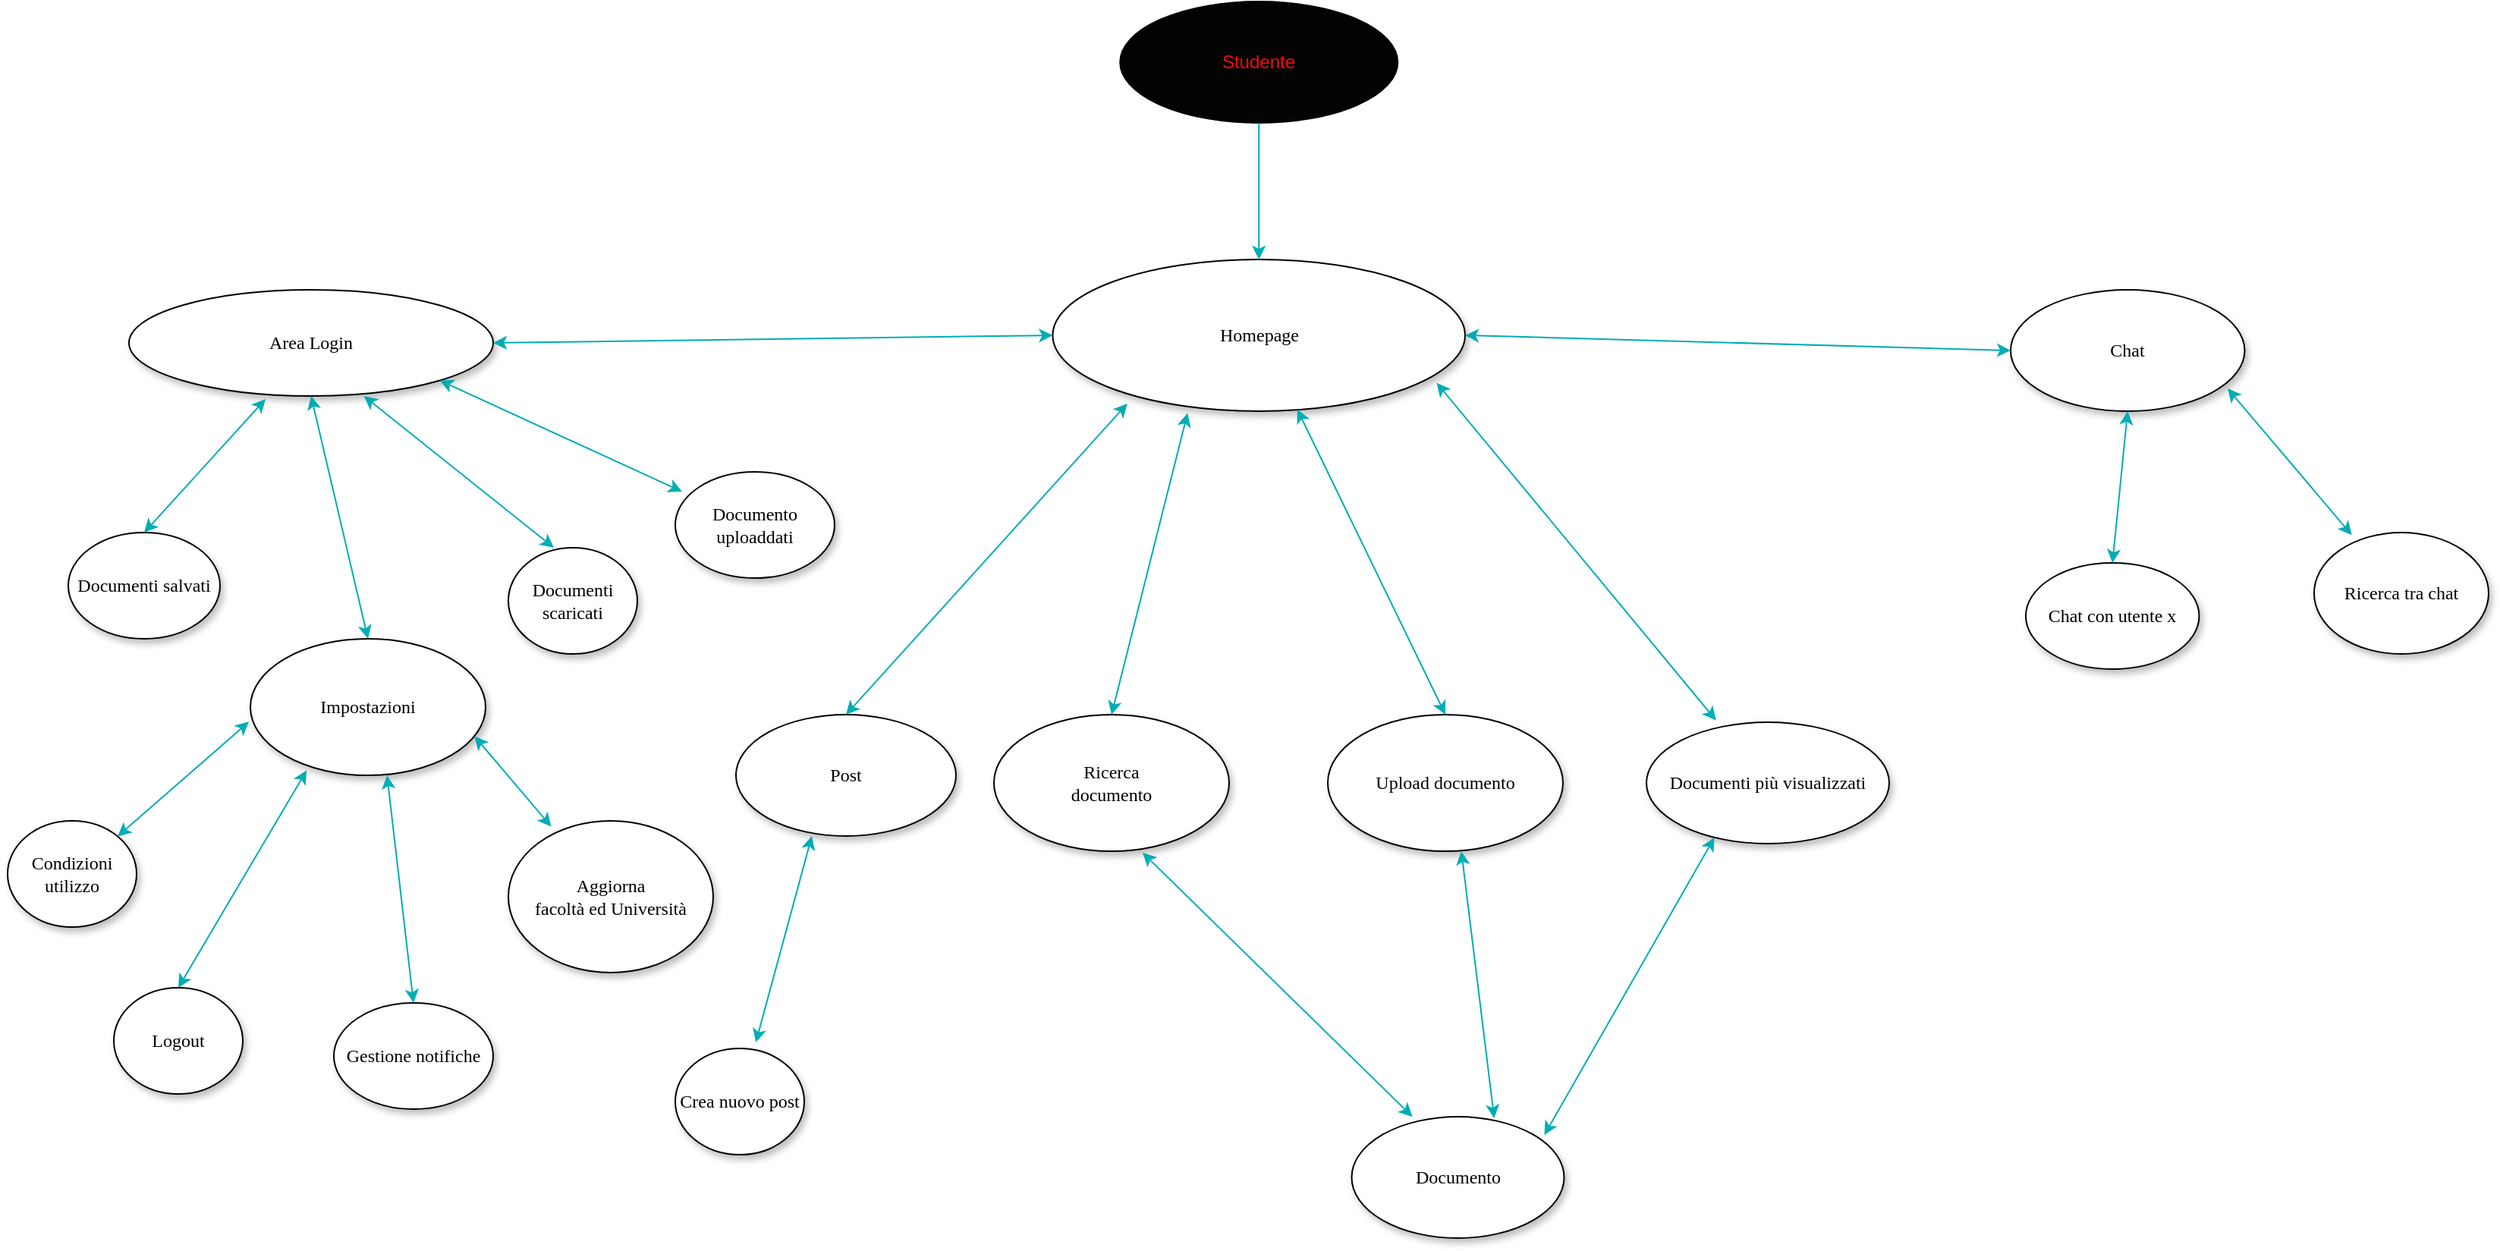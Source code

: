 <mxfile version="20.6.1" type="google"><diagram id="xeksh1kA4uZqTGsMK959" name="Page-1"><mxGraphModel grid="1" page="1" gridSize="10" guides="1" tooltips="1" connect="1" arrows="1" fold="1" pageScale="1" pageWidth="850" pageHeight="1100" math="0" shadow="0"><root><mxCell id="0"/><mxCell id="1" parent="0"/><mxCell id="IQy5hMM-luLO5s96C-xl-1" value="Homepage" style="ellipse;whiteSpace=wrap;html=1;rounded=0;shadow=1;comic=0;labelBackgroundColor=none;strokeWidth=1;fontFamily=Verdana;fontSize=12;align=center;" vertex="1" parent="1"><mxGeometry x="688.74" y="200" width="271.75" height="100" as="geometry"/></mxCell><mxCell id="IQy5hMM-luLO5s96C-xl-2" value="Post" style="ellipse;whiteSpace=wrap;html=1;rounded=0;shadow=1;comic=0;labelBackgroundColor=none;strokeWidth=1;fontFamily=Verdana;fontSize=12;align=center;" vertex="1" parent="1"><mxGeometry x="480" y="500" width="145" height="80" as="geometry"/></mxCell><mxCell id="IQy5hMM-luLO5s96C-xl-3" value="Area Login" style="ellipse;whiteSpace=wrap;html=1;rounded=0;shadow=1;comic=0;labelBackgroundColor=none;strokeWidth=1;fontFamily=Verdana;fontSize=12;align=center;" vertex="1" parent="1"><mxGeometry x="80" y="220" width="240" height="70" as="geometry"/></mxCell><mxCell id="IQy5hMM-luLO5s96C-xl-4" value="Studente" style="ellipse;whiteSpace=wrap;html=1;gradientColor=none;fillColor=#030303;fontColor=#FF0808;" vertex="1" parent="1"><mxGeometry x="733.12" y="30" width="183" height="80" as="geometry"/></mxCell><mxCell id="IQy5hMM-luLO5s96C-xl-5" value="" style="endArrow=classic;startArrow=classic;html=1;rounded=0;shadow=0;strokeColor=#00ADB3;sourcePerimeterSpacing=5;targetPerimeterSpacing=5;jumpStyle=gap;exitX=1;exitY=0.5;exitDx=0;exitDy=0;entryX=0;entryY=0.5;entryDx=0;entryDy=0;" edge="1" parent="1" source="IQy5hMM-luLO5s96C-xl-3" target="IQy5hMM-luLO5s96C-xl-1"><mxGeometry width="50" height="50" relative="1" as="geometry"><mxPoint x="552.5" y="285" as="sourcePoint"/><mxPoint x="857.5" y="480" as="targetPoint"/></mxGeometry></mxCell><mxCell id="IQy5hMM-luLO5s96C-xl-6" value="" style="endArrow=classic;startArrow=classic;html=1;rounded=0;shadow=0;strokeColor=#00ADB3;sourcePerimeterSpacing=5;targetPerimeterSpacing=5;jumpStyle=gap;exitX=0.5;exitY=0;exitDx=0;exitDy=0;entryX=0.181;entryY=0.95;entryDx=0;entryDy=0;entryPerimeter=0;" edge="1" parent="1" source="IQy5hMM-luLO5s96C-xl-2" target="IQy5hMM-luLO5s96C-xl-1"><mxGeometry width="50" height="50" relative="1" as="geometry"><mxPoint x="492.5" y="365" as="sourcePoint"/><mxPoint x="777.5" y="340" as="targetPoint"/></mxGeometry></mxCell><mxCell id="IQy5hMM-luLO5s96C-xl-7" value="&lt;div&gt;Ricerca&lt;/div&gt;&lt;div&gt;documento&lt;br&gt;&lt;/div&gt;" style="ellipse;whiteSpace=wrap;html=1;rounded=0;shadow=1;comic=0;labelBackgroundColor=none;strokeWidth=1;fontFamily=Verdana;fontSize=12;align=center;" vertex="1" parent="1"><mxGeometry x="650" y="500" width="155" height="90" as="geometry"/></mxCell><mxCell id="IQy5hMM-luLO5s96C-xl-8" value="" style="endArrow=classic;startArrow=classic;html=1;rounded=0;shadow=0;strokeColor=#00ADB3;sourcePerimeterSpacing=5;targetPerimeterSpacing=5;jumpStyle=gap;exitX=0.5;exitY=0;exitDx=0;exitDy=0;entryX=0.327;entryY=1.013;entryDx=0;entryDy=0;entryPerimeter=0;" edge="1" parent="1" source="IQy5hMM-luLO5s96C-xl-7" target="IQy5hMM-luLO5s96C-xl-1"><mxGeometry width="50" height="50" relative="1" as="geometry"><mxPoint x="740" y="440" as="sourcePoint"/><mxPoint x="793.49" y="353" as="targetPoint"/></mxGeometry></mxCell><mxCell id="IQy5hMM-luLO5s96C-xl-9" value="Logout" style="ellipse;whiteSpace=wrap;html=1;rounded=0;shadow=1;comic=0;labelBackgroundColor=none;strokeWidth=1;fontFamily=Verdana;fontSize=12;align=center;" vertex="1" parent="1"><mxGeometry x="70" y="680" width="85" height="70" as="geometry"/></mxCell><mxCell id="IQy5hMM-luLO5s96C-xl-10" value="" style="endArrow=classic;html=1;rounded=0;shadow=0;strokeColor=#00ADB3;fontColor=#FF0808;sourcePerimeterSpacing=5;targetPerimeterSpacing=5;jumpStyle=gap;entryX=0.5;entryY=0;entryDx=0;entryDy=0;exitX=0.5;exitY=1;exitDx=0;exitDy=0;" edge="1" parent="1" source="IQy5hMM-luLO5s96C-xl-4" target="IQy5hMM-luLO5s96C-xl-1"><mxGeometry width="50" height="50" relative="1" as="geometry"><mxPoint x="724.5" y="240" as="sourcePoint"/><mxPoint x="794.5" y="210" as="targetPoint"/></mxGeometry></mxCell><mxCell id="IQy5hMM-luLO5s96C-xl-11" value="" style="endArrow=classic;startArrow=classic;html=1;rounded=0;shadow=0;strokeColor=#00ADB3;sourcePerimeterSpacing=5;targetPerimeterSpacing=5;jumpStyle=gap;exitX=0.239;exitY=0.964;exitDx=0;exitDy=0;entryX=0.5;entryY=0;entryDx=0;entryDy=0;exitPerimeter=0;" edge="1" parent="1" source="IQy5hMM-luLO5s96C-xl-12" target="IQy5hMM-luLO5s96C-xl-9"><mxGeometry width="50" height="50" relative="1" as="geometry"><mxPoint x="262.18" y="470" as="sourcePoint"/><mxPoint x="-12.82" y="580" as="targetPoint"/></mxGeometry></mxCell><mxCell id="IQy5hMM-luLO5s96C-xl-12" value="Impostazioni" style="ellipse;whiteSpace=wrap;html=1;rounded=0;shadow=1;comic=0;labelBackgroundColor=none;strokeWidth=1;fontFamily=Verdana;fontSize=12;align=center;" vertex="1" parent="1"><mxGeometry x="160" y="450" width="155" height="90" as="geometry"/></mxCell><mxCell id="IQy5hMM-luLO5s96C-xl-13" value="" style="endArrow=classic;startArrow=classic;html=1;rounded=0;shadow=0;strokeColor=#00ADB3;sourcePerimeterSpacing=5;targetPerimeterSpacing=5;jumpStyle=gap;entryX=0.5;entryY=0;entryDx=0;entryDy=0;exitX=0.5;exitY=1;exitDx=0;exitDy=0;" edge="1" parent="1" source="IQy5hMM-luLO5s96C-xl-3" target="IQy5hMM-luLO5s96C-xl-12"><mxGeometry width="50" height="50" relative="1" as="geometry"><mxPoint x="488.64" y="311.65" as="sourcePoint"/><mxPoint x="210" y="510" as="targetPoint"/></mxGeometry></mxCell><mxCell id="IQy5hMM-luLO5s96C-xl-14" value="Chat" style="ellipse;whiteSpace=wrap;html=1;rounded=0;shadow=1;comic=0;labelBackgroundColor=none;strokeWidth=1;fontFamily=Verdana;fontSize=12;align=center;" vertex="1" parent="1"><mxGeometry x="1320" y="220" width="154.25" height="80" as="geometry"/></mxCell><mxCell id="IQy5hMM-luLO5s96C-xl-15" value="Crea nuovo post" style="ellipse;whiteSpace=wrap;html=1;rounded=0;shadow=1;comic=0;labelBackgroundColor=none;strokeWidth=1;fontFamily=Verdana;fontSize=12;align=center;" vertex="1" parent="1"><mxGeometry x="440" y="720" width="85" height="70" as="geometry"/></mxCell><mxCell id="IQy5hMM-luLO5s96C-xl-16" value="Condizioni utilizzo" style="ellipse;whiteSpace=wrap;html=1;rounded=0;shadow=1;comic=0;labelBackgroundColor=none;strokeWidth=1;fontFamily=Verdana;fontSize=12;align=center;" vertex="1" parent="1"><mxGeometry y="570" width="85" height="70" as="geometry"/></mxCell><mxCell id="IQy5hMM-luLO5s96C-xl-17" value="" style="endArrow=classic;startArrow=classic;html=1;rounded=0;shadow=0;strokeColor=#00ADB3;sourcePerimeterSpacing=5;targetPerimeterSpacing=5;jumpStyle=gap;exitX=-0.006;exitY=0.607;exitDx=0;exitDy=0;exitPerimeter=0;entryX=1;entryY=0;entryDx=0;entryDy=0;" edge="1" parent="1" source="IQy5hMM-luLO5s96C-xl-12" target="IQy5hMM-luLO5s96C-xl-16"><mxGeometry width="50" height="50" relative="1" as="geometry"><mxPoint x="186.63" y="465.85" as="sourcePoint"/><mxPoint x="59.995" y="642.52" as="targetPoint"/></mxGeometry></mxCell><mxCell id="IQy5hMM-luLO5s96C-xl-18" value="Documenti salvati" style="ellipse;whiteSpace=wrap;html=1;rounded=0;shadow=1;comic=0;labelBackgroundColor=none;strokeWidth=1;fontFamily=Verdana;fontSize=12;align=center;" vertex="1" parent="1"><mxGeometry x="40" y="380" width="100" height="70" as="geometry"/></mxCell><mxCell id="IQy5hMM-luLO5s96C-xl-19" value="" style="endArrow=classic;startArrow=classic;html=1;rounded=0;shadow=0;strokeColor=#00ADB3;sourcePerimeterSpacing=5;targetPerimeterSpacing=5;jumpStyle=gap;entryX=0.5;entryY=0;entryDx=0;entryDy=0;exitX=0.375;exitY=1.029;exitDx=0;exitDy=0;exitPerimeter=0;" edge="1" parent="1" source="IQy5hMM-luLO5s96C-xl-3" target="IQy5hMM-luLO5s96C-xl-18"><mxGeometry width="50" height="50" relative="1" as="geometry"><mxPoint x="207.514" y="290.148" as="sourcePoint"/><mxPoint x="117.552" y="340.251" as="targetPoint"/></mxGeometry></mxCell><mxCell id="IQy5hMM-luLO5s96C-xl-20" value="" style="endArrow=classic;startArrow=classic;html=1;rounded=0;shadow=0;strokeColor=#00ADB3;sourcePerimeterSpacing=5;targetPerimeterSpacing=5;jumpStyle=gap;entryX=0.345;entryY=1;entryDx=0;entryDy=0;entryPerimeter=0;" edge="1" parent="1" source="IQy5hMM-luLO5s96C-xl-15" target="IQy5hMM-luLO5s96C-xl-2"><mxGeometry width="50" height="50" relative="1" as="geometry"><mxPoint x="591.17" y="640.84" as="sourcePoint"/><mxPoint x="650" y="590" as="targetPoint"/></mxGeometry></mxCell><mxCell id="IQy5hMM-luLO5s96C-xl-21" value="" style="endArrow=classic;startArrow=classic;html=1;rounded=0;shadow=0;strokeColor=#00ADB3;sourcePerimeterSpacing=5;targetPerimeterSpacing=5;jumpStyle=gap;entryX=1;entryY=0.5;entryDx=0;entryDy=0;exitX=0;exitY=0.5;exitDx=0;exitDy=0;" edge="1" parent="1" source="IQy5hMM-luLO5s96C-xl-14" target="IQy5hMM-luLO5s96C-xl-1"><mxGeometry width="50" height="50" relative="1" as="geometry"><mxPoint x="1020" y="260" as="sourcePoint"/><mxPoint x="888.998" y="288.368" as="targetPoint"/></mxGeometry></mxCell><mxCell id="IQy5hMM-luLO5s96C-xl-22" value="Ricerca tra chat" style="ellipse;whiteSpace=wrap;html=1;rounded=0;shadow=1;comic=0;labelBackgroundColor=none;strokeWidth=1;fontFamily=Verdana;fontSize=12;align=center;" vertex="1" parent="1"><mxGeometry x="1520" y="380" width="115" height="80" as="geometry"/></mxCell><mxCell id="IQy5hMM-luLO5s96C-xl-23" value="" style="endArrow=classic;startArrow=classic;html=1;rounded=0;shadow=0;strokeColor=#00ADB3;sourcePerimeterSpacing=5;targetPerimeterSpacing=5;jumpStyle=gap;entryX=0.927;entryY=0.813;entryDx=0;entryDy=0;entryPerimeter=0;" edge="1" parent="1" source="IQy5hMM-luLO5s96C-xl-22" target="IQy5hMM-luLO5s96C-xl-14"><mxGeometry width="50" height="50" relative="1" as="geometry"><mxPoint x="1090.0" y="280" as="sourcePoint"/><mxPoint x="911.75" y="260" as="targetPoint"/></mxGeometry></mxCell><mxCell id="IQy5hMM-luLO5s96C-xl-24" value="Gestione notifiche" style="ellipse;whiteSpace=wrap;html=1;rounded=0;shadow=1;comic=0;labelBackgroundColor=none;strokeWidth=1;fontFamily=Verdana;fontSize=12;align=center;" vertex="1" parent="1"><mxGeometry x="215" y="690" width="105" height="70" as="geometry"/></mxCell><mxCell id="IQy5hMM-luLO5s96C-xl-25" value="" style="endArrow=classic;startArrow=classic;html=1;rounded=0;shadow=0;strokeColor=#00ADB3;sourcePerimeterSpacing=5;targetPerimeterSpacing=5;jumpStyle=gap;exitX=0.581;exitY=1;exitDx=0;exitDy=0;entryX=0.5;entryY=0;entryDx=0;entryDy=0;exitPerimeter=0;" edge="1" parent="1" source="IQy5hMM-luLO5s96C-xl-12" target="IQy5hMM-luLO5s96C-xl-24"><mxGeometry width="50" height="50" relative="1" as="geometry"><mxPoint x="177.495" y="647.48" as="sourcePoint"/><mxPoint x="139.68" y="720" as="targetPoint"/></mxGeometry></mxCell><mxCell id="IQy5hMM-luLO5s96C-xl-26" value="Documenti scaricati" style="ellipse;whiteSpace=wrap;html=1;rounded=0;shadow=1;comic=0;labelBackgroundColor=none;strokeWidth=1;fontFamily=Verdana;fontSize=12;align=center;" vertex="1" parent="1"><mxGeometry x="330" y="390" width="85" height="70" as="geometry"/></mxCell><mxCell id="IQy5hMM-luLO5s96C-xl-27" value="" style="endArrow=classic;startArrow=classic;html=1;rounded=0;shadow=0;strokeColor=#00ADB3;sourcePerimeterSpacing=5;targetPerimeterSpacing=5;jumpStyle=gap;entryX=0.353;entryY=0;entryDx=0;entryDy=0;exitX=0.645;exitY=1;exitDx=0;exitDy=0;exitPerimeter=0;entryPerimeter=0;" edge="1" parent="1" source="IQy5hMM-luLO5s96C-xl-3" target="IQy5hMM-luLO5s96C-xl-26"><mxGeometry width="50" height="50" relative="1" as="geometry"><mxPoint x="252.5" y="290" as="sourcePoint"/><mxPoint x="237.5" y="360" as="targetPoint"/></mxGeometry></mxCell><mxCell id="IQy5hMM-luLO5s96C-xl-30" value="Chat con utente x" style="ellipse;whiteSpace=wrap;html=1;rounded=0;shadow=1;comic=0;labelBackgroundColor=none;strokeWidth=1;fontFamily=Verdana;fontSize=12;align=center;" vertex="1" parent="1"><mxGeometry x="1330" y="400" width="114.25" height="70" as="geometry"/></mxCell><mxCell id="IQy5hMM-luLO5s96C-xl-31" value="" style="endArrow=classic;startArrow=classic;html=1;rounded=0;shadow=0;strokeColor=#00ADB3;sourcePerimeterSpacing=5;targetPerimeterSpacing=5;jumpStyle=gap;entryX=0.5;entryY=1;entryDx=0;entryDy=0;exitX=0.5;exitY=0;exitDx=0;exitDy=0;" edge="1" parent="1" source="IQy5hMM-luLO5s96C-xl-30" target="IQy5hMM-luLO5s96C-xl-14"><mxGeometry width="50" height="50" relative="1" as="geometry"><mxPoint x="1336.578" y="368.828" as="sourcePoint"/><mxPoint x="1255.379" y="310" as="targetPoint"/></mxGeometry></mxCell><mxCell id="IQy5hMM-luLO5s96C-xl-32" value="Documenti più visualizzati" style="ellipse;whiteSpace=wrap;html=1;rounded=0;shadow=1;comic=0;labelBackgroundColor=none;strokeWidth=1;fontFamily=Verdana;fontSize=12;align=center;" vertex="1" parent="1"><mxGeometry x="1080" y="505" width="160" height="80" as="geometry"/></mxCell><mxCell id="IQy5hMM-luLO5s96C-xl-33" value="" style="endArrow=classic;startArrow=classic;html=1;rounded=0;shadow=0;strokeColor=#00ADB3;sourcePerimeterSpacing=5;targetPerimeterSpacing=5;jumpStyle=gap;entryX=0.931;entryY=0.813;entryDx=0;entryDy=0;entryPerimeter=0;" edge="1" parent="1" source="IQy5hMM-luLO5s96C-xl-32" target="IQy5hMM-luLO5s96C-xl-1"><mxGeometry width="50" height="50" relative="1" as="geometry"><mxPoint x="941.507" y="431.716" as="sourcePoint"/><mxPoint x="878.741" y="295.04" as="targetPoint"/></mxGeometry></mxCell><mxCell id="IQy5hMM-luLO5s96C-xl-34" value="Upload documento" style="ellipse;whiteSpace=wrap;html=1;rounded=0;shadow=1;comic=0;labelBackgroundColor=none;strokeWidth=1;fontFamily=Verdana;fontSize=12;align=center;" vertex="1" parent="1"><mxGeometry x="870" y="500" width="155" height="90" as="geometry"/></mxCell><mxCell id="IQy5hMM-luLO5s96C-xl-35" value="" style="endArrow=classic;startArrow=classic;html=1;rounded=0;shadow=0;strokeColor=#00ADB3;sourcePerimeterSpacing=5;targetPerimeterSpacing=5;jumpStyle=gap;exitX=0.5;exitY=0;exitDx=0;exitDy=0;entryX=0.593;entryY=0.988;entryDx=0;entryDy=0;entryPerimeter=0;" edge="1" parent="1" source="IQy5hMM-luLO5s96C-xl-34" target="IQy5hMM-luLO5s96C-xl-1"><mxGeometry width="50" height="50" relative="1" as="geometry"><mxPoint x="737.5" y="510" as="sourcePoint"/><mxPoint x="807.94" y="301.04" as="targetPoint"/></mxGeometry></mxCell><mxCell id="IQy5hMM-luLO5s96C-xl-36" value="Aggiorna&lt;br&gt;facoltà ed Università" style="ellipse;whiteSpace=wrap;html=1;rounded=0;shadow=1;comic=0;labelBackgroundColor=none;strokeWidth=1;fontFamily=Verdana;fontSize=12;align=center;" vertex="1" parent="1"><mxGeometry x="330" y="570" width="135" height="100" as="geometry"/></mxCell><mxCell id="IQy5hMM-luLO5s96C-xl-37" value="" style="endArrow=classic;startArrow=classic;html=1;rounded=0;shadow=0;strokeColor=#00ADB3;sourcePerimeterSpacing=5;targetPerimeterSpacing=5;jumpStyle=gap;exitX=0.953;exitY=0.714;exitDx=0;exitDy=0;exitPerimeter=0;" edge="1" parent="1" source="IQy5hMM-luLO5s96C-xl-12" target="IQy5hMM-luLO5s96C-xl-36"><mxGeometry width="50" height="50" relative="1" as="geometry"><mxPoint x="241.965" y="601.68" as="sourcePoint"/><mxPoint x="280.345" y="702.52" as="targetPoint"/></mxGeometry></mxCell><mxCell id="IQy5hMM-luLO5s96C-xl-38" value="" style="endArrow=classic;startArrow=classic;html=1;rounded=0;shadow=0;strokeColor=#00ADB3;sourcePerimeterSpacing=5;targetPerimeterSpacing=5;jumpStyle=gap;exitX=0.286;exitY=0;exitDx=0;exitDy=0;entryX=0.632;entryY=1.011;entryDx=0;entryDy=0;exitPerimeter=0;entryPerimeter=0;" edge="1" parent="1" target="IQy5hMM-luLO5s96C-xl-7"><mxGeometry width="50" height="50" relative="1" as="geometry"><mxPoint x="925.79" y="765" as="sourcePoint"/><mxPoint x="820" y="655" as="targetPoint"/></mxGeometry></mxCell><mxCell id="IQy5hMM-luLO5s96C-xl-40" value="" style="endArrow=classic;startArrow=classic;html=1;rounded=0;shadow=0;strokeColor=#00ADB3;sourcePerimeterSpacing=5;targetPerimeterSpacing=5;jumpStyle=gap;exitX=0.907;exitY=0.15;exitDx=0;exitDy=0;entryX=0.28;entryY=0.95;entryDx=0;entryDy=0;exitPerimeter=0;entryPerimeter=0;" edge="1" parent="1" target="IQy5hMM-luLO5s96C-xl-32"><mxGeometry width="50" height="50" relative="1" as="geometry"><mxPoint x="1012.73" y="777" as="sourcePoint"/><mxPoint x="1220.75" y="650" as="targetPoint"/></mxGeometry></mxCell><mxCell id="IQy5hMM-luLO5s96C-xl-41" value="Documento" style="ellipse;whiteSpace=wrap;html=1;rounded=0;shadow=1;comic=0;labelBackgroundColor=none;strokeWidth=1;fontFamily=Verdana;fontSize=12;align=center;" vertex="1" parent="1"><mxGeometry x="885.75" y="765" width="140" height="80" as="geometry"/></mxCell><mxCell id="IQy5hMM-luLO5s96C-xl-42" value="" style="endArrow=classic;startArrow=classic;html=1;rounded=0;shadow=0;strokeColor=#00ADB3;sourcePerimeterSpacing=5;targetPerimeterSpacing=5;jumpStyle=gap;exitX=0.671;exitY=0.013;exitDx=0;exitDy=0;exitPerimeter=0;entryX=0.568;entryY=1;entryDx=0;entryDy=0;entryPerimeter=0;" edge="1" parent="1" target="IQy5hMM-luLO5s96C-xl-34"><mxGeometry width="50" height="50" relative="1" as="geometry"><mxPoint x="979.69" y="766.04" as="sourcePoint"/><mxPoint x="1019.958" y="653.991" as="targetPoint"/></mxGeometry></mxCell><mxCell id="IQy5hMM-luLO5s96C-xl-53" value="Documento uploaddati" style="ellipse;whiteSpace=wrap;html=1;rounded=0;shadow=1;comic=0;labelBackgroundColor=none;strokeWidth=1;fontFamily=Verdana;fontSize=12;align=center;" vertex="1" parent="1"><mxGeometry x="440" y="340" width="105" height="70" as="geometry"/></mxCell><mxCell id="IQy5hMM-luLO5s96C-xl-54" value="" style="endArrow=classic;startArrow=classic;html=1;rounded=0;shadow=0;strokeColor=#00ADB3;sourcePerimeterSpacing=5;targetPerimeterSpacing=5;jumpStyle=gap;exitX=1;exitY=1;exitDx=0;exitDy=0;" edge="1" parent="1" source="IQy5hMM-luLO5s96C-xl-3" target="IQy5hMM-luLO5s96C-xl-53"><mxGeometry width="50" height="50" relative="1" as="geometry"><mxPoint x="244.8" y="300" as="sourcePoint"/><mxPoint x="370.005" y="400" as="targetPoint"/></mxGeometry></mxCell></root></mxGraphModel></diagram></mxfile>